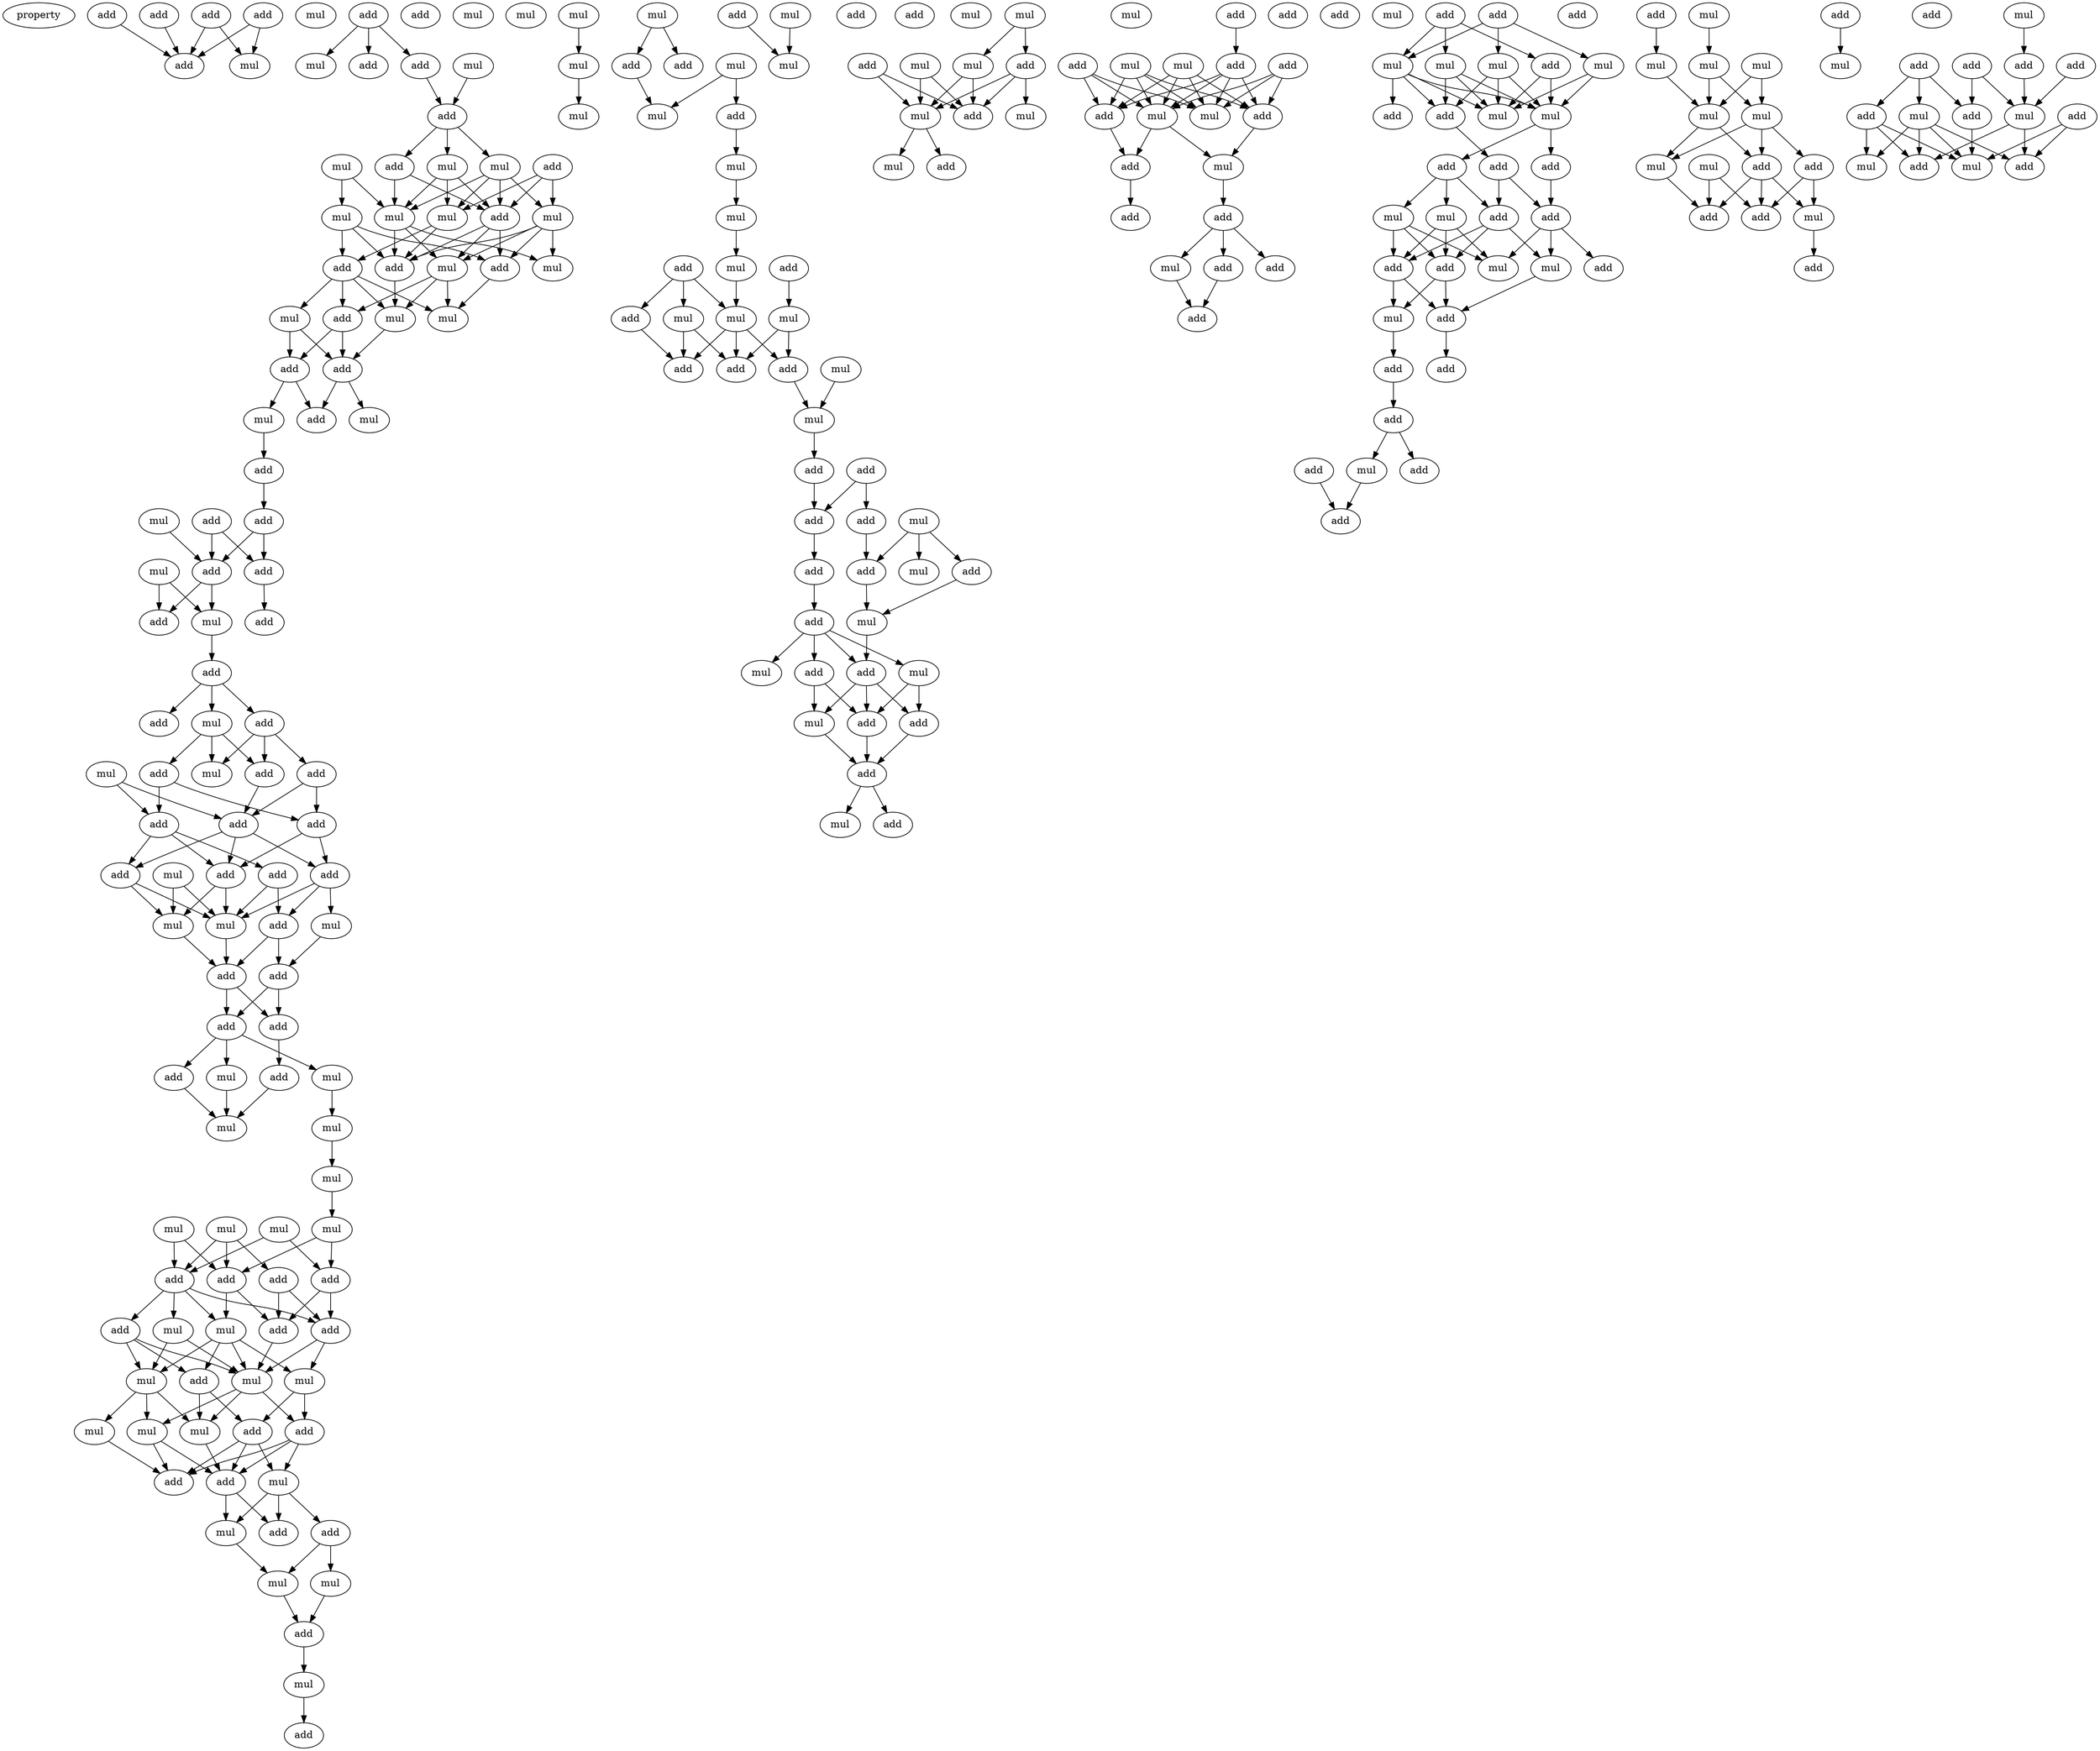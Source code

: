 digraph {
    node [fontcolor=black]
    property [mul=2,lf=1.2]
    0 [ label = add ];
    1 [ label = add ];
    2 [ label = add ];
    3 [ label = add ];
    4 [ label = add ];
    5 [ label = mul ];
    6 [ label = mul ];
    7 [ label = add ];
    8 [ label = mul ];
    9 [ label = add ];
    10 [ label = add ];
    11 [ label = mul ];
    12 [ label = add ];
    13 [ label = add ];
    14 [ label = add ];
    15 [ label = add ];
    16 [ label = mul ];
    17 [ label = mul ];
    18 [ label = mul ];
    19 [ label = mul ];
    20 [ label = add ];
    21 [ label = mul ];
    22 [ label = mul ];
    23 [ label = mul ];
    24 [ label = add ];
    25 [ label = mul ];
    26 [ label = mul ];
    27 [ label = add ];
    28 [ label = add ];
    29 [ label = mul ];
    30 [ label = mul ];
    31 [ label = mul ];
    32 [ label = add ];
    33 [ label = add ];
    34 [ label = add ];
    35 [ label = mul ];
    36 [ label = add ];
    37 [ label = mul ];
    38 [ label = add ];
    39 [ label = mul ];
    40 [ label = add ];
    41 [ label = add ];
    42 [ label = add ];
    43 [ label = add ];
    44 [ label = mul ];
    45 [ label = mul ];
    46 [ label = add ];
    47 [ label = mul ];
    48 [ label = add ];
    49 [ label = add ];
    50 [ label = add ];
    51 [ label = mul ];
    52 [ label = add ];
    53 [ label = mul ];
    54 [ label = add ];
    55 [ label = add ];
    56 [ label = mul ];
    57 [ label = add ];
    58 [ label = add ];
    59 [ label = add ];
    60 [ label = add ];
    61 [ label = add ];
    62 [ label = add ];
    63 [ label = add ];
    64 [ label = add ];
    65 [ label = mul ];
    66 [ label = add ];
    67 [ label = mul ];
    68 [ label = mul ];
    69 [ label = mul ];
    70 [ label = mul ];
    71 [ label = add ];
    72 [ label = add ];
    73 [ label = add ];
    74 [ label = add ];
    75 [ label = mul ];
    76 [ label = mul ];
    77 [ label = add ];
    78 [ label = add ];
    79 [ label = mul ];
    80 [ label = mul ];
    81 [ label = mul ];
    82 [ label = mul ];
    83 [ label = mul ];
    84 [ label = mul ];
    85 [ label = mul ];
    86 [ label = add ];
    87 [ label = add ];
    88 [ label = add ];
    89 [ label = add ];
    90 [ label = add ];
    91 [ label = add ];
    92 [ label = add ];
    93 [ label = mul ];
    94 [ label = mul ];
    95 [ label = mul ];
    96 [ label = add ];
    97 [ label = mul ];
    98 [ label = mul ];
    99 [ label = add ];
    100 [ label = mul ];
    101 [ label = add ];
    102 [ label = mul ];
    103 [ label = mul ];
    104 [ label = add ];
    105 [ label = mul ];
    106 [ label = add ];
    107 [ label = add ];
    108 [ label = mul ];
    109 [ label = add ];
    110 [ label = mul ];
    111 [ label = mul ];
    112 [ label = add ];
    113 [ label = mul ];
    114 [ label = mul ];
    115 [ label = add ];
    116 [ label = mul ];
    117 [ label = mul ];
    118 [ label = mul ];
    119 [ label = mul ];
    120 [ label = add ];
    121 [ label = add ];
    122 [ label = mul ];
    123 [ label = add ];
    124 [ label = mul ];
    125 [ label = add ];
    126 [ label = mul ];
    127 [ label = mul ];
    128 [ label = mul ];
    129 [ label = add ];
    130 [ label = mul ];
    131 [ label = add ];
    132 [ label = mul ];
    133 [ label = mul ];
    134 [ label = add ];
    135 [ label = mul ];
    136 [ label = add ];
    137 [ label = add ];
    138 [ label = mul ];
    139 [ label = add ];
    140 [ label = mul ];
    141 [ label = add ];
    142 [ label = add ];
    143 [ label = add ];
    144 [ label = mul ];
    145 [ label = add ];
    146 [ label = add ];
    147 [ label = add ];
    148 [ label = add ];
    149 [ label = mul ];
    150 [ label = add ];
    151 [ label = mul ];
    152 [ label = mul ];
    153 [ label = mul ];
    154 [ label = add ];
    155 [ label = add ];
    156 [ label = add ];
    157 [ label = add ];
    158 [ label = mul ];
    159 [ label = add ];
    160 [ label = mul ];
    161 [ label = add ];
    162 [ label = add ];
    163 [ label = add ];
    164 [ label = mul ];
    165 [ label = mul ];
    166 [ label = add ];
    167 [ label = mul ];
    168 [ label = mul ];
    169 [ label = add ];
    170 [ label = mul ];
    171 [ label = add ];
    172 [ label = mul ];
    173 [ label = mul ];
    174 [ label = mul ];
    175 [ label = add ];
    176 [ label = add ];
    177 [ label = mul ];
    178 [ label = add ];
    179 [ label = mul ];
    180 [ label = add ];
    181 [ label = add ];
    182 [ label = mul ];
    183 [ label = mul ];
    184 [ label = add ];
    185 [ label = add ];
    186 [ label = add ];
    187 [ label = add ];
    188 [ label = mul ];
    189 [ label = add ];
    190 [ label = add ];
    191 [ label = add ];
    192 [ label = mul ];
    193 [ label = add ];
    194 [ label = add ];
    195 [ label = add ];
    196 [ label = mul ];
    197 [ label = add ];
    198 [ label = add ];
    199 [ label = mul ];
    200 [ label = add ];
    201 [ label = mul ];
    202 [ label = mul ];
    203 [ label = mul ];
    204 [ label = add ];
    205 [ label = mul ];
    206 [ label = add ];
    207 [ label = mul ];
    208 [ label = add ];
    209 [ label = add ];
    210 [ label = add ];
    211 [ label = mul ];
    212 [ label = add ];
    213 [ label = mul ];
    214 [ label = add ];
    215 [ label = mul ];
    216 [ label = add ];
    217 [ label = mul ];
    218 [ label = add ];
    219 [ label = add ];
    220 [ label = mul ];
    221 [ label = add ];
    222 [ label = add ];
    223 [ label = add ];
    224 [ label = add ];
    225 [ label = add ];
    226 [ label = mul ];
    227 [ label = add ];
    228 [ label = add ];
    229 [ label = add ];
    230 [ label = mul ];
    231 [ label = add ];
    232 [ label = mul ];
    233 [ label = mul ];
    234 [ label = mul ];
    235 [ label = add ];
    236 [ label = mul ];
    237 [ label = mul ];
    238 [ label = mul ];
    239 [ label = mul ];
    240 [ label = add ];
    241 [ label = add ];
    242 [ label = mul ];
    243 [ label = add ];
    244 [ label = mul ];
    245 [ label = add ];
    246 [ label = add ];
    247 [ label = add ];
    248 [ label = mul ];
    249 [ label = add ];
    250 [ label = add ];
    251 [ label = add ];
    252 [ label = add ];
    253 [ label = add ];
    254 [ label = add ];
    255 [ label = add ];
    256 [ label = mul ];
    257 [ label = mul ];
    258 [ label = add ];
    259 [ label = mul ];
    260 [ label = mul ];
    261 [ label = add ];
    0 -> 4 [ name = 0 ];
    0 -> 6 [ name = 1 ];
    1 -> 4 [ name = 2 ];
    2 -> 4 [ name = 3 ];
    3 -> 4 [ name = 4 ];
    3 -> 6 [ name = 5 ];
    7 -> 8 [ name = 6 ];
    7 -> 9 [ name = 7 ];
    7 -> 10 [ name = 8 ];
    10 -> 13 [ name = 9 ];
    11 -> 13 [ name = 10 ];
    13 -> 14 [ name = 11 ];
    13 -> 16 [ name = 12 ];
    13 -> 18 [ name = 13 ];
    14 -> 20 [ name = 14 ];
    14 -> 21 [ name = 15 ];
    15 -> 19 [ name = 16 ];
    15 -> 20 [ name = 17 ];
    15 -> 23 [ name = 18 ];
    16 -> 19 [ name = 19 ];
    16 -> 20 [ name = 20 ];
    16 -> 21 [ name = 21 ];
    16 -> 23 [ name = 22 ];
    17 -> 21 [ name = 23 ];
    17 -> 22 [ name = 24 ];
    18 -> 19 [ name = 25 ];
    18 -> 20 [ name = 26 ];
    18 -> 21 [ name = 27 ];
    19 -> 27 [ name = 28 ];
    19 -> 28 [ name = 29 ];
    20 -> 24 [ name = 30 ];
    20 -> 25 [ name = 31 ];
    20 -> 28 [ name = 32 ];
    21 -> 25 [ name = 33 ];
    21 -> 26 [ name = 34 ];
    21 -> 28 [ name = 35 ];
    22 -> 24 [ name = 36 ];
    22 -> 27 [ name = 37 ];
    22 -> 28 [ name = 38 ];
    23 -> 24 [ name = 39 ];
    23 -> 25 [ name = 40 ];
    23 -> 26 [ name = 41 ];
    23 -> 28 [ name = 42 ];
    24 -> 31 [ name = 43 ];
    25 -> 30 [ name = 44 ];
    25 -> 31 [ name = 45 ];
    25 -> 32 [ name = 46 ];
    27 -> 29 [ name = 47 ];
    27 -> 30 [ name = 48 ];
    27 -> 31 [ name = 49 ];
    27 -> 32 [ name = 50 ];
    28 -> 30 [ name = 51 ];
    29 -> 33 [ name = 52 ];
    29 -> 34 [ name = 53 ];
    30 -> 34 [ name = 54 ];
    32 -> 33 [ name = 55 ];
    32 -> 34 [ name = 56 ];
    33 -> 36 [ name = 57 ];
    33 -> 37 [ name = 58 ];
    34 -> 35 [ name = 59 ];
    34 -> 36 [ name = 60 ];
    37 -> 38 [ name = 61 ];
    38 -> 40 [ name = 62 ];
    39 -> 42 [ name = 63 ];
    40 -> 42 [ name = 64 ];
    40 -> 43 [ name = 65 ];
    41 -> 42 [ name = 66 ];
    41 -> 43 [ name = 67 ];
    42 -> 45 [ name = 68 ];
    42 -> 46 [ name = 69 ];
    43 -> 48 [ name = 70 ];
    44 -> 45 [ name = 71 ];
    44 -> 46 [ name = 72 ];
    45 -> 49 [ name = 73 ];
    49 -> 50 [ name = 74 ];
    49 -> 51 [ name = 75 ];
    49 -> 52 [ name = 76 ];
    51 -> 53 [ name = 77 ];
    51 -> 54 [ name = 78 ];
    51 -> 55 [ name = 79 ];
    52 -> 53 [ name = 80 ];
    52 -> 55 [ name = 81 ];
    52 -> 57 [ name = 82 ];
    54 -> 58 [ name = 83 ];
    54 -> 59 [ name = 84 ];
    55 -> 60 [ name = 85 ];
    56 -> 59 [ name = 86 ];
    56 -> 60 [ name = 87 ];
    57 -> 58 [ name = 88 ];
    57 -> 60 [ name = 89 ];
    58 -> 62 [ name = 90 ];
    58 -> 63 [ name = 91 ];
    59 -> 61 [ name = 92 ];
    59 -> 63 [ name = 93 ];
    59 -> 64 [ name = 94 ];
    60 -> 61 [ name = 95 ];
    60 -> 62 [ name = 96 ];
    60 -> 63 [ name = 97 ];
    61 -> 68 [ name = 98 ];
    61 -> 69 [ name = 99 ];
    62 -> 66 [ name = 100 ];
    62 -> 68 [ name = 101 ];
    62 -> 70 [ name = 102 ];
    63 -> 68 [ name = 103 ];
    63 -> 69 [ name = 104 ];
    64 -> 66 [ name = 105 ];
    64 -> 68 [ name = 106 ];
    65 -> 68 [ name = 107 ];
    65 -> 69 [ name = 108 ];
    66 -> 71 [ name = 109 ];
    66 -> 72 [ name = 110 ];
    68 -> 71 [ name = 111 ];
    69 -> 71 [ name = 112 ];
    70 -> 72 [ name = 113 ];
    71 -> 73 [ name = 114 ];
    71 -> 74 [ name = 115 ];
    72 -> 73 [ name = 116 ];
    72 -> 74 [ name = 117 ];
    73 -> 75 [ name = 118 ];
    73 -> 76 [ name = 119 ];
    73 -> 78 [ name = 120 ];
    74 -> 77 [ name = 121 ];
    75 -> 80 [ name = 122 ];
    76 -> 79 [ name = 123 ];
    77 -> 80 [ name = 124 ];
    78 -> 80 [ name = 125 ];
    79 -> 81 [ name = 126 ];
    81 -> 85 [ name = 127 ];
    82 -> 86 [ name = 128 ];
    82 -> 89 [ name = 129 ];
    83 -> 87 [ name = 130 ];
    83 -> 89 [ name = 131 ];
    84 -> 87 [ name = 132 ];
    84 -> 88 [ name = 133 ];
    84 -> 89 [ name = 134 ];
    85 -> 86 [ name = 135 ];
    85 -> 87 [ name = 136 ];
    86 -> 90 [ name = 137 ];
    86 -> 92 [ name = 138 ];
    87 -> 92 [ name = 139 ];
    87 -> 93 [ name = 140 ];
    88 -> 90 [ name = 141 ];
    88 -> 92 [ name = 142 ];
    89 -> 90 [ name = 143 ];
    89 -> 91 [ name = 144 ];
    89 -> 93 [ name = 145 ];
    89 -> 94 [ name = 146 ];
    90 -> 97 [ name = 147 ];
    90 -> 98 [ name = 148 ];
    91 -> 95 [ name = 149 ];
    91 -> 96 [ name = 150 ];
    91 -> 98 [ name = 151 ];
    92 -> 98 [ name = 152 ];
    93 -> 95 [ name = 153 ];
    93 -> 96 [ name = 154 ];
    93 -> 97 [ name = 155 ];
    93 -> 98 [ name = 156 ];
    94 -> 95 [ name = 157 ];
    94 -> 98 [ name = 158 ];
    95 -> 100 [ name = 159 ];
    95 -> 102 [ name = 160 ];
    95 -> 103 [ name = 161 ];
    96 -> 100 [ name = 162 ];
    96 -> 101 [ name = 163 ];
    97 -> 99 [ name = 164 ];
    97 -> 101 [ name = 165 ];
    98 -> 99 [ name = 166 ];
    98 -> 100 [ name = 167 ];
    98 -> 103 [ name = 168 ];
    99 -> 104 [ name = 169 ];
    99 -> 105 [ name = 170 ];
    99 -> 106 [ name = 171 ];
    100 -> 104 [ name = 172 ];
    101 -> 104 [ name = 173 ];
    101 -> 105 [ name = 174 ];
    101 -> 106 [ name = 175 ];
    102 -> 106 [ name = 176 ];
    103 -> 104 [ name = 177 ];
    103 -> 106 [ name = 178 ];
    104 -> 107 [ name = 179 ];
    104 -> 108 [ name = 180 ];
    105 -> 107 [ name = 181 ];
    105 -> 108 [ name = 182 ];
    105 -> 109 [ name = 183 ];
    108 -> 111 [ name = 184 ];
    109 -> 110 [ name = 185 ];
    109 -> 111 [ name = 186 ];
    110 -> 112 [ name = 187 ];
    111 -> 112 [ name = 188 ];
    112 -> 114 [ name = 189 ];
    113 -> 116 [ name = 190 ];
    114 -> 115 [ name = 191 ];
    116 -> 117 [ name = 192 ];
    118 -> 120 [ name = 193 ];
    118 -> 121 [ name = 194 ];
    119 -> 122 [ name = 195 ];
    119 -> 123 [ name = 196 ];
    121 -> 122 [ name = 197 ];
    123 -> 124 [ name = 198 ];
    124 -> 128 [ name = 199 ];
    125 -> 127 [ name = 200 ];
    126 -> 127 [ name = 201 ];
    128 -> 130 [ name = 202 ];
    129 -> 135 [ name = 203 ];
    130 -> 132 [ name = 204 ];
    131 -> 132 [ name = 205 ];
    131 -> 133 [ name = 206 ];
    131 -> 134 [ name = 207 ];
    132 -> 136 [ name = 208 ];
    132 -> 137 [ name = 209 ];
    132 -> 139 [ name = 210 ];
    133 -> 136 [ name = 211 ];
    133 -> 139 [ name = 212 ];
    134 -> 139 [ name = 213 ];
    135 -> 136 [ name = 214 ];
    135 -> 137 [ name = 215 ];
    137 -> 140 [ name = 216 ];
    138 -> 140 [ name = 217 ];
    140 -> 142 [ name = 218 ];
    141 -> 143 [ name = 219 ];
    141 -> 145 [ name = 220 ];
    142 -> 143 [ name = 221 ];
    143 -> 146 [ name = 222 ];
    144 -> 147 [ name = 223 ];
    144 -> 148 [ name = 224 ];
    144 -> 149 [ name = 225 ];
    145 -> 148 [ name = 226 ];
    146 -> 150 [ name = 227 ];
    147 -> 151 [ name = 228 ];
    148 -> 151 [ name = 229 ];
    150 -> 152 [ name = 230 ];
    150 -> 153 [ name = 231 ];
    150 -> 154 [ name = 232 ];
    150 -> 155 [ name = 233 ];
    151 -> 154 [ name = 234 ];
    152 -> 156 [ name = 235 ];
    152 -> 157 [ name = 236 ];
    154 -> 156 [ name = 237 ];
    154 -> 157 [ name = 238 ];
    154 -> 158 [ name = 239 ];
    155 -> 157 [ name = 240 ];
    155 -> 158 [ name = 241 ];
    156 -> 159 [ name = 242 ];
    157 -> 159 [ name = 243 ];
    158 -> 159 [ name = 244 ];
    159 -> 160 [ name = 245 ];
    159 -> 161 [ name = 246 ];
    165 -> 169 [ name = 247 ];
    165 -> 170 [ name = 248 ];
    166 -> 171 [ name = 249 ];
    166 -> 173 [ name = 250 ];
    167 -> 171 [ name = 251 ];
    167 -> 173 [ name = 252 ];
    169 -> 171 [ name = 253 ];
    169 -> 172 [ name = 254 ];
    169 -> 173 [ name = 255 ];
    170 -> 171 [ name = 256 ];
    170 -> 173 [ name = 257 ];
    173 -> 174 [ name = 258 ];
    173 -> 175 [ name = 259 ];
    176 -> 181 [ name = 260 ];
    177 -> 182 [ name = 261 ];
    177 -> 183 [ name = 262 ];
    177 -> 184 [ name = 263 ];
    177 -> 185 [ name = 264 ];
    178 -> 182 [ name = 265 ];
    178 -> 183 [ name = 266 ];
    178 -> 184 [ name = 267 ];
    179 -> 182 [ name = 268 ];
    179 -> 183 [ name = 269 ];
    179 -> 184 [ name = 270 ];
    179 -> 185 [ name = 271 ];
    180 -> 182 [ name = 272 ];
    180 -> 183 [ name = 273 ];
    180 -> 185 [ name = 274 ];
    181 -> 182 [ name = 275 ];
    181 -> 183 [ name = 276 ];
    181 -> 184 [ name = 277 ];
    181 -> 185 [ name = 278 ];
    182 -> 186 [ name = 279 ];
    182 -> 188 [ name = 280 ];
    184 -> 188 [ name = 281 ];
    185 -> 186 [ name = 282 ];
    186 -> 189 [ name = 283 ];
    188 -> 190 [ name = 284 ];
    190 -> 191 [ name = 285 ];
    190 -> 192 [ name = 286 ];
    190 -> 193 [ name = 287 ];
    191 -> 195 [ name = 288 ];
    192 -> 195 [ name = 289 ];
    197 -> 199 [ name = 290 ];
    197 -> 201 [ name = 291 ];
    197 -> 202 [ name = 292 ];
    198 -> 199 [ name = 293 ];
    198 -> 200 [ name = 294 ];
    198 -> 203 [ name = 295 ];
    199 -> 204 [ name = 296 ];
    199 -> 205 [ name = 297 ];
    199 -> 206 [ name = 298 ];
    199 -> 207 [ name = 299 ];
    200 -> 205 [ name = 300 ];
    200 -> 207 [ name = 301 ];
    201 -> 205 [ name = 302 ];
    201 -> 206 [ name = 303 ];
    201 -> 207 [ name = 304 ];
    202 -> 205 [ name = 305 ];
    202 -> 207 [ name = 306 ];
    203 -> 205 [ name = 307 ];
    203 -> 206 [ name = 308 ];
    203 -> 207 [ name = 309 ];
    206 -> 209 [ name = 310 ];
    207 -> 208 [ name = 311 ];
    207 -> 210 [ name = 312 ];
    208 -> 214 [ name = 313 ];
    209 -> 212 [ name = 314 ];
    209 -> 214 [ name = 315 ];
    210 -> 211 [ name = 316 ];
    210 -> 212 [ name = 317 ];
    210 -> 213 [ name = 318 ];
    211 -> 217 [ name = 319 ];
    211 -> 218 [ name = 320 ];
    211 -> 219 [ name = 321 ];
    212 -> 215 [ name = 322 ];
    212 -> 218 [ name = 323 ];
    212 -> 219 [ name = 324 ];
    213 -> 217 [ name = 325 ];
    213 -> 218 [ name = 326 ];
    213 -> 219 [ name = 327 ];
    214 -> 215 [ name = 328 ];
    214 -> 216 [ name = 329 ];
    214 -> 217 [ name = 330 ];
    215 -> 221 [ name = 331 ];
    218 -> 220 [ name = 332 ];
    218 -> 221 [ name = 333 ];
    219 -> 220 [ name = 334 ];
    219 -> 221 [ name = 335 ];
    220 -> 222 [ name = 336 ];
    221 -> 223 [ name = 337 ];
    222 -> 224 [ name = 338 ];
    224 -> 226 [ name = 339 ];
    224 -> 227 [ name = 340 ];
    225 -> 228 [ name = 341 ];
    226 -> 228 [ name = 342 ];
    230 -> 234 [ name = 343 ];
    231 -> 233 [ name = 344 ];
    232 -> 237 [ name = 345 ];
    232 -> 238 [ name = 346 ];
    233 -> 237 [ name = 347 ];
    234 -> 237 [ name = 348 ];
    234 -> 238 [ name = 349 ];
    235 -> 236 [ name = 350 ];
    237 -> 239 [ name = 351 ];
    237 -> 241 [ name = 352 ];
    238 -> 239 [ name = 353 ];
    238 -> 240 [ name = 354 ];
    238 -> 241 [ name = 355 ];
    239 -> 243 [ name = 356 ];
    240 -> 244 [ name = 357 ];
    240 -> 245 [ name = 358 ];
    241 -> 243 [ name = 359 ];
    241 -> 244 [ name = 360 ];
    241 -> 245 [ name = 361 ];
    242 -> 243 [ name = 362 ];
    242 -> 245 [ name = 363 ];
    244 -> 246 [ name = 364 ];
    248 -> 251 [ name = 365 ];
    249 -> 255 [ name = 366 ];
    249 -> 257 [ name = 367 ];
    250 -> 257 [ name = 368 ];
    251 -> 257 [ name = 369 ];
    252 -> 254 [ name = 370 ];
    252 -> 255 [ name = 371 ];
    252 -> 256 [ name = 372 ];
    253 -> 260 [ name = 373 ];
    253 -> 261 [ name = 374 ];
    254 -> 258 [ name = 375 ];
    254 -> 259 [ name = 376 ];
    254 -> 260 [ name = 377 ];
    255 -> 260 [ name = 378 ];
    256 -> 258 [ name = 379 ];
    256 -> 259 [ name = 380 ];
    256 -> 260 [ name = 381 ];
    256 -> 261 [ name = 382 ];
    257 -> 258 [ name = 383 ];
    257 -> 261 [ name = 384 ];
}
